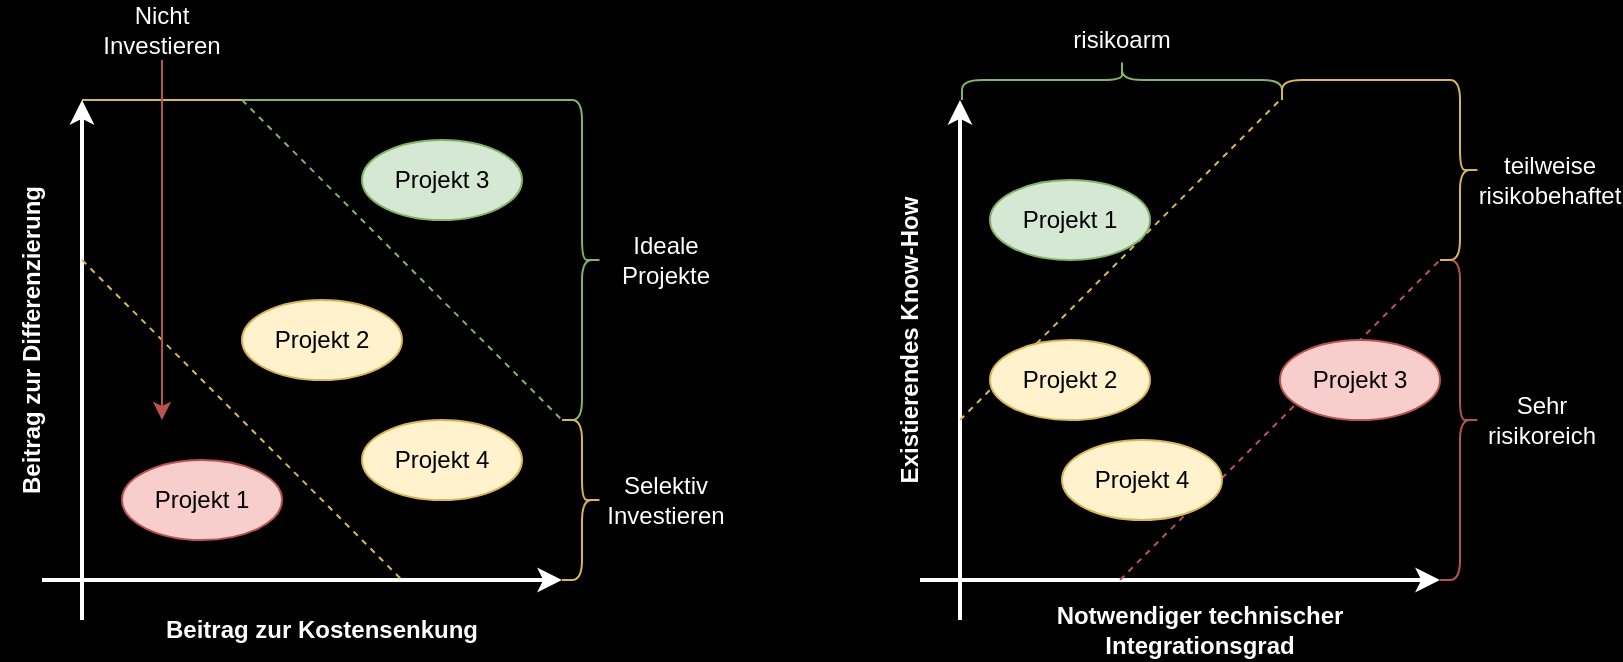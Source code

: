 <mxfile compressed="false" version="14.1.8" type="device">
  <diagram id="F5mjazTsf5FAs9D6K_yQ" name="Seite-1">
    <mxGraphModel dx="1099" dy="691" grid="1" gridSize="10" guides="1" tooltips="1" connect="1" arrows="1" fold="1" page="1" pageScale="1" pageWidth="827" pageHeight="1169" background="#000000" math="0" shadow="0">
      <root>
        <mxCell id="0" />
        <mxCell id="1" parent="0" />
        <mxCell id="oD1xruDZAHNPyOXoW21H-42" value="" style="endArrow=none;html=1;strokeWidth=1;fillColor=#fff2cc;strokeColor=#d6b656;" edge="1" parent="1">
          <mxGeometry width="50" height="50" relative="1" as="geometry">
            <mxPoint x="125" y="120" as="sourcePoint" />
            <mxPoint x="45" y="120" as="targetPoint" />
          </mxGeometry>
        </mxCell>
        <mxCell id="oD1xruDZAHNPyOXoW21H-1" value="" style="endArrow=classic;html=1;strokeWidth=2;strokeColor=#FFFFFF;" edge="1" parent="1">
          <mxGeometry width="50" height="50" relative="1" as="geometry">
            <mxPoint x="45" y="380" as="sourcePoint" />
            <mxPoint x="45" y="120" as="targetPoint" />
          </mxGeometry>
        </mxCell>
        <mxCell id="oD1xruDZAHNPyOXoW21H-2" value="" style="endArrow=classic;html=1;strokeWidth=2;strokeColor=#FFFFFF;" edge="1" parent="1">
          <mxGeometry width="50" height="50" relative="1" as="geometry">
            <mxPoint x="25" y="360" as="sourcePoint" />
            <mxPoint x="285" y="360" as="targetPoint" />
          </mxGeometry>
        </mxCell>
        <mxCell id="oD1xruDZAHNPyOXoW21H-3" value="Beitrag zur Kostensenkung" style="text;html=1;strokeColor=none;fillColor=none;align=center;verticalAlign=middle;whiteSpace=wrap;rounded=0;fontStyle=1;fontColor=#FFFFFF;" vertex="1" parent="1">
          <mxGeometry x="45" y="370" width="240" height="30" as="geometry" />
        </mxCell>
        <mxCell id="oD1xruDZAHNPyOXoW21H-4" value="Beitrag zur Differenzierung" style="text;html=1;strokeColor=none;fillColor=none;align=center;verticalAlign=middle;whiteSpace=wrap;rounded=0;rotation=-90;fontStyle=1;fontColor=#FFFFFF;" vertex="1" parent="1">
          <mxGeometry x="-100" y="225" width="240" height="30" as="geometry" />
        </mxCell>
        <mxCell id="oD1xruDZAHNPyOXoW21H-6" value="Projekt 3" style="ellipse;whiteSpace=wrap;html=1;fillColor=#d5e8d4;strokeColor=#82b366;" vertex="1" parent="1">
          <mxGeometry x="185" y="140" width="80" height="40" as="geometry" />
        </mxCell>
        <mxCell id="oD1xruDZAHNPyOXoW21H-7" value="Projekt 2" style="ellipse;whiteSpace=wrap;html=1;fillColor=#fff2cc;strokeColor=#d6b656;" vertex="1" parent="1">
          <mxGeometry x="125" y="220" width="80" height="40" as="geometry" />
        </mxCell>
        <mxCell id="oD1xruDZAHNPyOXoW21H-8" value="Projekt 4" style="ellipse;whiteSpace=wrap;html=1;fillColor=#fff2cc;strokeColor=#d6b656;" vertex="1" parent="1">
          <mxGeometry x="185" y="280" width="80" height="40" as="geometry" />
        </mxCell>
        <mxCell id="oD1xruDZAHNPyOXoW21H-10" value="" style="endArrow=none;html=1;strokeWidth=1;dashed=1;fillColor=#fff2cc;strokeColor=#d6b656;" edge="1" parent="1">
          <mxGeometry width="50" height="50" relative="1" as="geometry">
            <mxPoint x="45" y="200" as="sourcePoint" />
            <mxPoint x="205" y="360" as="targetPoint" />
          </mxGeometry>
        </mxCell>
        <mxCell id="oD1xruDZAHNPyOXoW21H-11" value="" style="endArrow=none;html=1;strokeWidth=1;dashed=1;fillColor=#d5e8d4;strokeColor=#82b366;" edge="1" parent="1">
          <mxGeometry width="50" height="50" relative="1" as="geometry">
            <mxPoint x="125" y="120" as="sourcePoint" />
            <mxPoint x="285" y="280" as="targetPoint" />
          </mxGeometry>
        </mxCell>
        <mxCell id="oD1xruDZAHNPyOXoW21H-5" value="Projekt 1" style="ellipse;whiteSpace=wrap;html=1;fillColor=#f8cecc;strokeColor=#b85450;" vertex="1" parent="1">
          <mxGeometry x="65" y="300" width="80" height="40" as="geometry" />
        </mxCell>
        <mxCell id="oD1xruDZAHNPyOXoW21H-13" value="" style="shape=curlyBracket;whiteSpace=wrap;html=1;rounded=1;rotation=-180;fillColor=#d5e8d4;strokeColor=#82b366;" vertex="1" parent="1">
          <mxGeometry x="285" y="120" width="20" height="160" as="geometry" />
        </mxCell>
        <mxCell id="oD1xruDZAHNPyOXoW21H-14" value="" style="shape=curlyBracket;whiteSpace=wrap;html=1;rounded=1;rotation=-180;fillColor=#fff2cc;strokeColor=#d6b656;" vertex="1" parent="1">
          <mxGeometry x="285" y="280" width="20" height="80" as="geometry" />
        </mxCell>
        <mxCell id="oD1xruDZAHNPyOXoW21H-15" value="" style="endArrow=classic;html=1;strokeWidth=1;fillColor=#f8cecc;strokeColor=#b85450;" edge="1" parent="1">
          <mxGeometry width="50" height="50" relative="1" as="geometry">
            <mxPoint x="85" y="100" as="sourcePoint" />
            <mxPoint x="85" y="280" as="targetPoint" />
          </mxGeometry>
        </mxCell>
        <mxCell id="oD1xruDZAHNPyOXoW21H-16" value="Ideale Projekte" style="text;html=1;strokeColor=none;fillColor=none;align=center;verticalAlign=middle;whiteSpace=wrap;rounded=0;fontColor=#FFFFFF;" vertex="1" parent="1">
          <mxGeometry x="309" y="180" width="56" height="40" as="geometry" />
        </mxCell>
        <mxCell id="oD1xruDZAHNPyOXoW21H-17" value="Selektiv Investieren" style="text;html=1;strokeColor=none;fillColor=none;align=center;verticalAlign=middle;whiteSpace=wrap;rounded=0;fontColor=#FFFFFF;" vertex="1" parent="1">
          <mxGeometry x="309" y="300" width="56" height="40" as="geometry" />
        </mxCell>
        <mxCell id="oD1xruDZAHNPyOXoW21H-18" value="Nicht Investieren" style="text;html=1;strokeColor=none;fillColor=none;align=center;verticalAlign=middle;whiteSpace=wrap;rounded=0;fontColor=#FFFFFF;" vertex="1" parent="1">
          <mxGeometry x="45" y="70" width="80" height="30" as="geometry" />
        </mxCell>
        <mxCell id="oD1xruDZAHNPyOXoW21H-22" value="" style="endArrow=classic;html=1;strokeWidth=2;strokeColor=#FFFFFF;" edge="1" parent="1">
          <mxGeometry width="50" height="50" relative="1" as="geometry">
            <mxPoint x="484" y="380" as="sourcePoint" />
            <mxPoint x="484" y="120" as="targetPoint" />
          </mxGeometry>
        </mxCell>
        <mxCell id="oD1xruDZAHNPyOXoW21H-23" value="" style="endArrow=classic;html=1;strokeWidth=2;strokeColor=#FFFFFF;" edge="1" parent="1">
          <mxGeometry width="50" height="50" relative="1" as="geometry">
            <mxPoint x="464" y="360" as="sourcePoint" />
            <mxPoint x="724" y="360" as="targetPoint" />
          </mxGeometry>
        </mxCell>
        <mxCell id="oD1xruDZAHNPyOXoW21H-24" value="Notwendiger technischer Integrationsgrad" style="text;html=1;strokeColor=none;fillColor=none;align=center;verticalAlign=middle;whiteSpace=wrap;rounded=0;fontStyle=1;fontColor=#FFFFFF;" vertex="1" parent="1">
          <mxGeometry x="484" y="370" width="240" height="30" as="geometry" />
        </mxCell>
        <mxCell id="oD1xruDZAHNPyOXoW21H-25" value="Existierendes Know-How" style="text;html=1;strokeColor=none;fillColor=none;align=center;verticalAlign=middle;whiteSpace=wrap;rounded=0;rotation=-90;fontStyle=1;fontColor=#FFFFFF;" vertex="1" parent="1">
          <mxGeometry x="339" y="225" width="240" height="30" as="geometry" />
        </mxCell>
        <mxCell id="oD1xruDZAHNPyOXoW21H-29" value="" style="endArrow=none;html=1;strokeWidth=1;dashed=1;fillColor=#fff2cc;strokeColor=#d6b656;" edge="1" parent="1">
          <mxGeometry width="50" height="50" relative="1" as="geometry">
            <mxPoint x="484" y="280" as="sourcePoint" />
            <mxPoint x="644" y="120" as="targetPoint" />
          </mxGeometry>
        </mxCell>
        <mxCell id="oD1xruDZAHNPyOXoW21H-30" value="" style="endArrow=none;html=1;strokeWidth=1;dashed=1;fillColor=#f8cecc;strokeColor=#b85450;" edge="1" parent="1">
          <mxGeometry width="50" height="50" relative="1" as="geometry">
            <mxPoint x="564" y="360" as="sourcePoint" />
            <mxPoint x="724" y="200" as="targetPoint" />
          </mxGeometry>
        </mxCell>
        <mxCell id="oD1xruDZAHNPyOXoW21H-31" value="Projekt 1" style="ellipse;whiteSpace=wrap;html=1;fillColor=#d5e8d4;strokeColor=#82b366;" vertex="1" parent="1">
          <mxGeometry x="499" y="160" width="80" height="40" as="geometry" />
        </mxCell>
        <mxCell id="oD1xruDZAHNPyOXoW21H-32" value="" style="shape=curlyBracket;whiteSpace=wrap;html=1;rounded=1;rotation=-180;fillColor=#f8cecc;strokeColor=#b85450;" vertex="1" parent="1">
          <mxGeometry x="724" y="200" width="20" height="160" as="geometry" />
        </mxCell>
        <mxCell id="oD1xruDZAHNPyOXoW21H-33" value="" style="shape=curlyBracket;whiteSpace=wrap;html=1;rounded=1;rotation=-180;fillColor=#fff2cc;strokeColor=#d6b656;" vertex="1" parent="1">
          <mxGeometry x="724" y="110" width="20" height="90" as="geometry" />
        </mxCell>
        <mxCell id="oD1xruDZAHNPyOXoW21H-35" value="teilweise risikobehaftet" style="text;html=1;strokeColor=none;fillColor=none;align=center;verticalAlign=middle;whiteSpace=wrap;rounded=0;fontColor=#FFFFFF;" vertex="1" parent="1">
          <mxGeometry x="744" y="140" width="70" height="40" as="geometry" />
        </mxCell>
        <mxCell id="oD1xruDZAHNPyOXoW21H-36" value="Sehr risikoreich" style="text;html=1;strokeColor=none;fillColor=none;align=center;verticalAlign=middle;whiteSpace=wrap;rounded=0;fontColor=#FFFFFF;" vertex="1" parent="1">
          <mxGeometry x="747" y="260" width="56" height="40" as="geometry" />
        </mxCell>
        <mxCell id="oD1xruDZAHNPyOXoW21H-37" value="risikoarm" style="text;html=1;strokeColor=none;fillColor=none;align=center;verticalAlign=middle;whiteSpace=wrap;rounded=0;fontColor=#FFFFFF;" vertex="1" parent="1">
          <mxGeometry x="525" y="80" width="80" height="20" as="geometry" />
        </mxCell>
        <mxCell id="oD1xruDZAHNPyOXoW21H-27" value="Projekt 2" style="ellipse;whiteSpace=wrap;html=1;fillColor=#fff2cc;strokeColor=#d6b656;" vertex="1" parent="1">
          <mxGeometry x="499" y="240" width="80" height="40" as="geometry" />
        </mxCell>
        <mxCell id="oD1xruDZAHNPyOXoW21H-28" value="Projekt 4" style="ellipse;whiteSpace=wrap;html=1;fillColor=#fff2cc;strokeColor=#d6b656;" vertex="1" parent="1">
          <mxGeometry x="535" y="290" width="80" height="40" as="geometry" />
        </mxCell>
        <mxCell id="oD1xruDZAHNPyOXoW21H-26" value="Projekt 3" style="ellipse;whiteSpace=wrap;html=1;fillColor=#f8cecc;strokeColor=#b85450;" vertex="1" parent="1">
          <mxGeometry x="644" y="240" width="80" height="40" as="geometry" />
        </mxCell>
        <mxCell id="oD1xruDZAHNPyOXoW21H-39" value="" style="shape=curlyBracket;whiteSpace=wrap;html=1;rounded=1;rotation=90;fillColor=#d5e8d4;strokeColor=#82b366;" vertex="1" parent="1">
          <mxGeometry x="555" y="30" width="20" height="160" as="geometry" />
        </mxCell>
        <mxCell id="oD1xruDZAHNPyOXoW21H-40" value="" style="endArrow=none;html=1;strokeWidth=1;entryX=0.95;entryY=1;entryDx=0;entryDy=0;entryPerimeter=0;fillColor=#fff2cc;strokeColor=#d6b656;" edge="1" parent="1" target="oD1xruDZAHNPyOXoW21H-33">
          <mxGeometry width="50" height="50" relative="1" as="geometry">
            <mxPoint x="645" y="120" as="sourcePoint" />
            <mxPoint x="695" y="70" as="targetPoint" />
            <Array as="points">
              <mxPoint x="645" y="110" />
              <mxPoint x="685" y="110" />
              <mxPoint x="725" y="110" />
            </Array>
          </mxGeometry>
        </mxCell>
        <mxCell id="oD1xruDZAHNPyOXoW21H-41" value="" style="endArrow=none;html=1;strokeWidth=1;entryX=0.75;entryY=1;entryDx=0;entryDy=0;fillColor=#d5e8d4;strokeColor=#82b366;" edge="1" parent="1" target="oD1xruDZAHNPyOXoW21H-13">
          <mxGeometry width="50" height="50" relative="1" as="geometry">
            <mxPoint x="125" y="120" as="sourcePoint" />
            <mxPoint x="175" y="70" as="targetPoint" />
          </mxGeometry>
        </mxCell>
      </root>
    </mxGraphModel>
  </diagram>
</mxfile>
